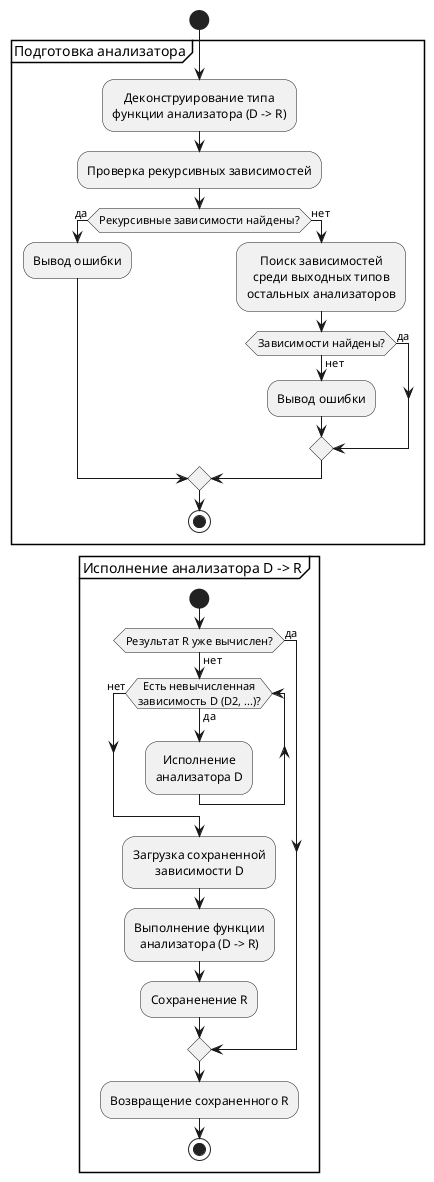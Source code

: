 @startuml
skinparam defaultTextAlignment center

start
partition "Подготовка анализатора" {
  :Деконструирование типа\nфункции анализатора (D -> R);
  :Проверка рекурсивных зависимостей;
  if (Рекурсивные зависимости найдены?) then (да)
    :Вывод ошибки;
  else (нет)
    :Поиск зависимостей\nсреди выходных типов\nостальных анализаторов;
    if (Зависимости найдены?) then (да)
    else (нет)
      :Вывод ошибки;
    endif
  endif
  stop
}
partition "Исполнение анализатора D -> R" {
  start
  if (Результат R уже вычислен?) then (нет)
    while (Есть невычисленная\nзависимость D (D2, ...)?) is (да)
      :Исполнение\nанализатора D;
    endwhile (нет)
    :Загрузка сохраненной\nзависимости D;
    :Выполнение функции\nанализатора (D -> R);
    :Сохраненение R;
  else (да)
  endif
  :Возвращение сохраненного R;
  stop
}

@enduml
